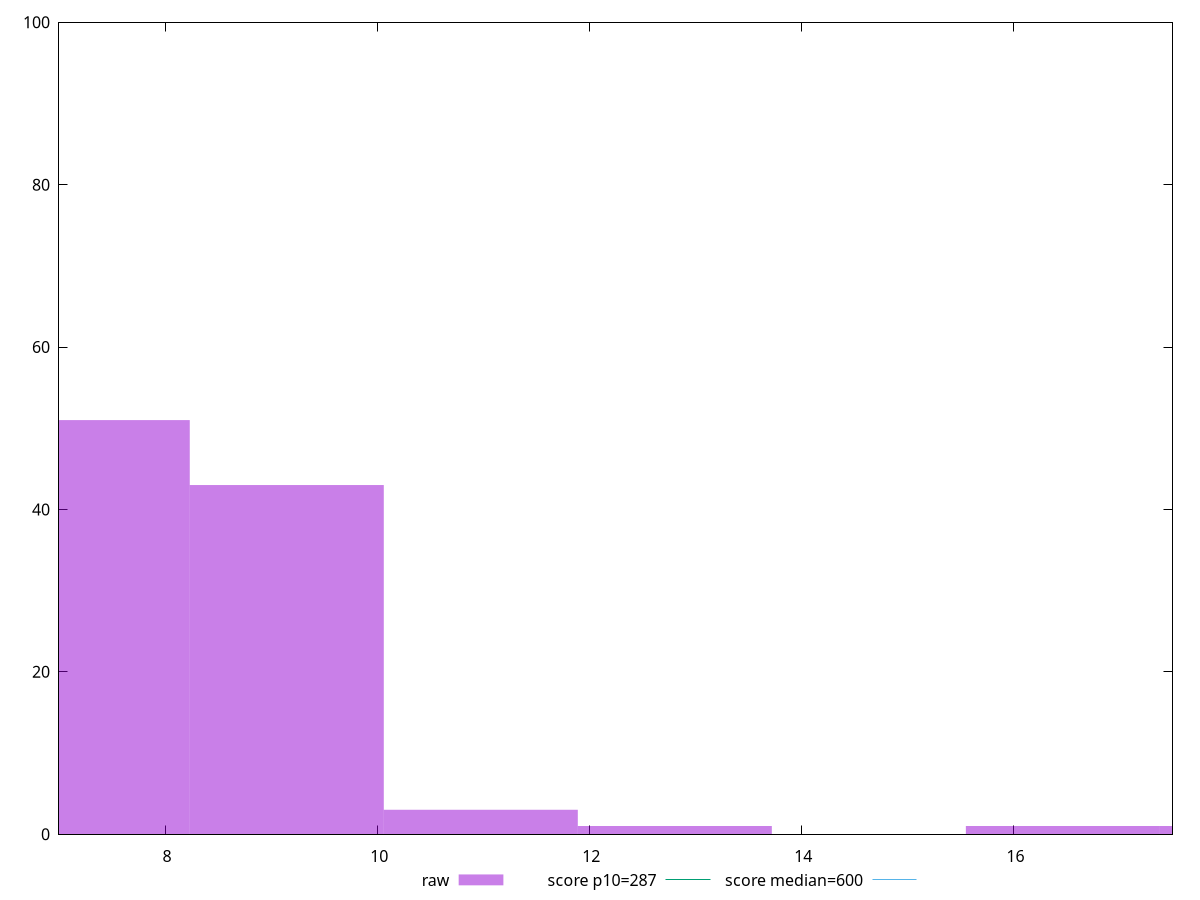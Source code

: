 reset

$raw <<EOF
12.807041940091379 1
7.3183096800522165 51
9.14788710006527 43
10.977464520078325 3
16.466196780117485 1
18.29577420013054 1
EOF

set key outside below
set boxwidth 1.8295774200130541
set xrange [7:17.5]
set yrange [0:100]
set trange [0:100]
set style fill transparent solid 0.5 noborder

set parametric
set terminal svg size 640, 490 enhanced background rgb 'white'
set output "report_00018_2021-02-10T15-25-16.877Z/total-blocking-time/samples/pages+cached+noadtech+nomedia/raw/histogram.svg"

plot $raw title "raw" with boxes, \
     287,t title "score p10=287", \
     600,t title "score median=600"

reset
